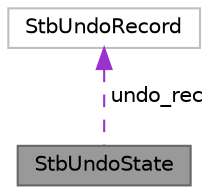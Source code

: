 digraph "StbUndoState"
{
 // LATEX_PDF_SIZE
  bgcolor="transparent";
  edge [fontname=Helvetica,fontsize=10,labelfontname=Helvetica,labelfontsize=10];
  node [fontname=Helvetica,fontsize=10,shape=box,height=0.2,width=0.4];
  Node1 [label="StbUndoState",height=0.2,width=0.4,color="gray40", fillcolor="grey60", style="filled", fontcolor="black",tooltip=" "];
  Node2 -> Node1 [dir="back",color="darkorchid3",style="dashed",label=" undo_rec" ];
  Node2 [label="StbUndoRecord",height=0.2,width=0.4,color="grey75", fillcolor="white", style="filled",URL="$struct_stb_undo_record.html",tooltip=" "];
}
